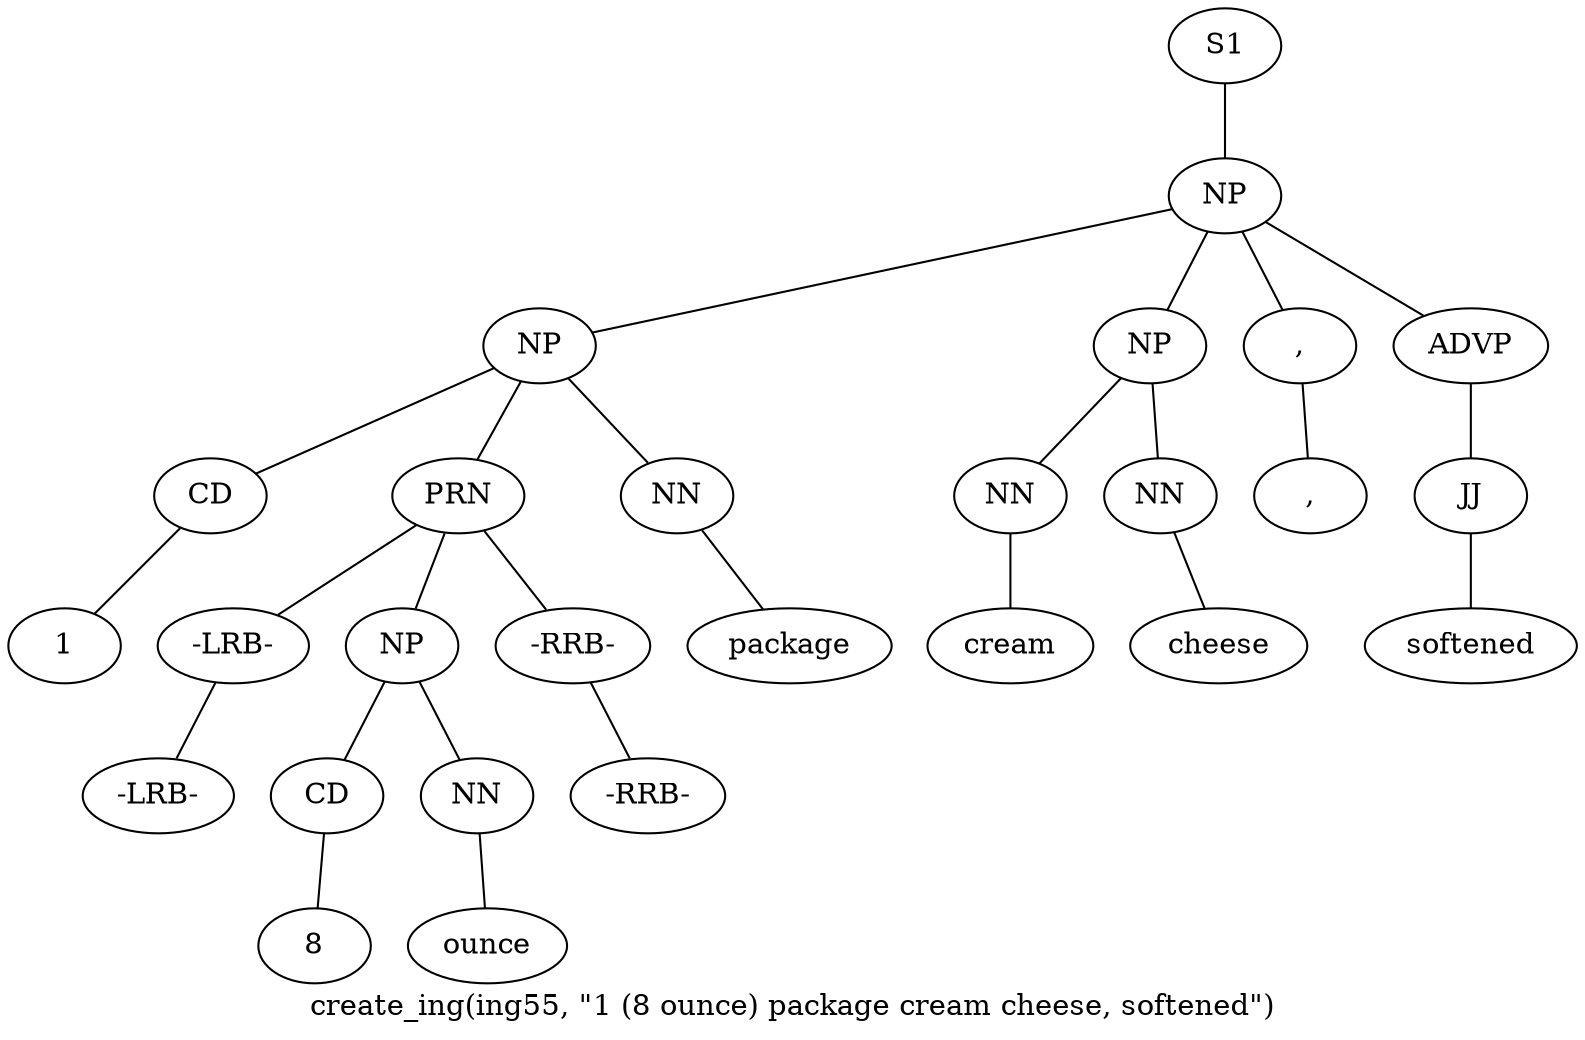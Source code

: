 graph SyntaxGraph {
	label = "create_ing(ing55, \"1 (8 ounce) package cream cheese, softened\")";
	Node0 [label="S1"];
	Node1 [label="NP"];
	Node2 [label="NP"];
	Node3 [label="CD"];
	Node4 [label="1"];
	Node5 [label="PRN"];
	Node6 [label="-LRB-"];
	Node7 [label="-LRB-"];
	Node8 [label="NP"];
	Node9 [label="CD"];
	Node10 [label="8"];
	Node11 [label="NN"];
	Node12 [label="ounce"];
	Node13 [label="-RRB-"];
	Node14 [label="-RRB-"];
	Node15 [label="NN"];
	Node16 [label="package"];
	Node17 [label="NP"];
	Node18 [label="NN"];
	Node19 [label="cream"];
	Node20 [label="NN"];
	Node21 [label="cheese"];
	Node22 [label=","];
	Node23 [label=","];
	Node24 [label="ADVP"];
	Node25 [label="JJ"];
	Node26 [label="softened"];

	Node0 -- Node1;
	Node1 -- Node2;
	Node1 -- Node17;
	Node1 -- Node22;
	Node1 -- Node24;
	Node2 -- Node3;
	Node2 -- Node5;
	Node2 -- Node15;
	Node3 -- Node4;
	Node5 -- Node6;
	Node5 -- Node8;
	Node5 -- Node13;
	Node6 -- Node7;
	Node8 -- Node9;
	Node8 -- Node11;
	Node9 -- Node10;
	Node11 -- Node12;
	Node13 -- Node14;
	Node15 -- Node16;
	Node17 -- Node18;
	Node17 -- Node20;
	Node18 -- Node19;
	Node20 -- Node21;
	Node22 -- Node23;
	Node24 -- Node25;
	Node25 -- Node26;
}